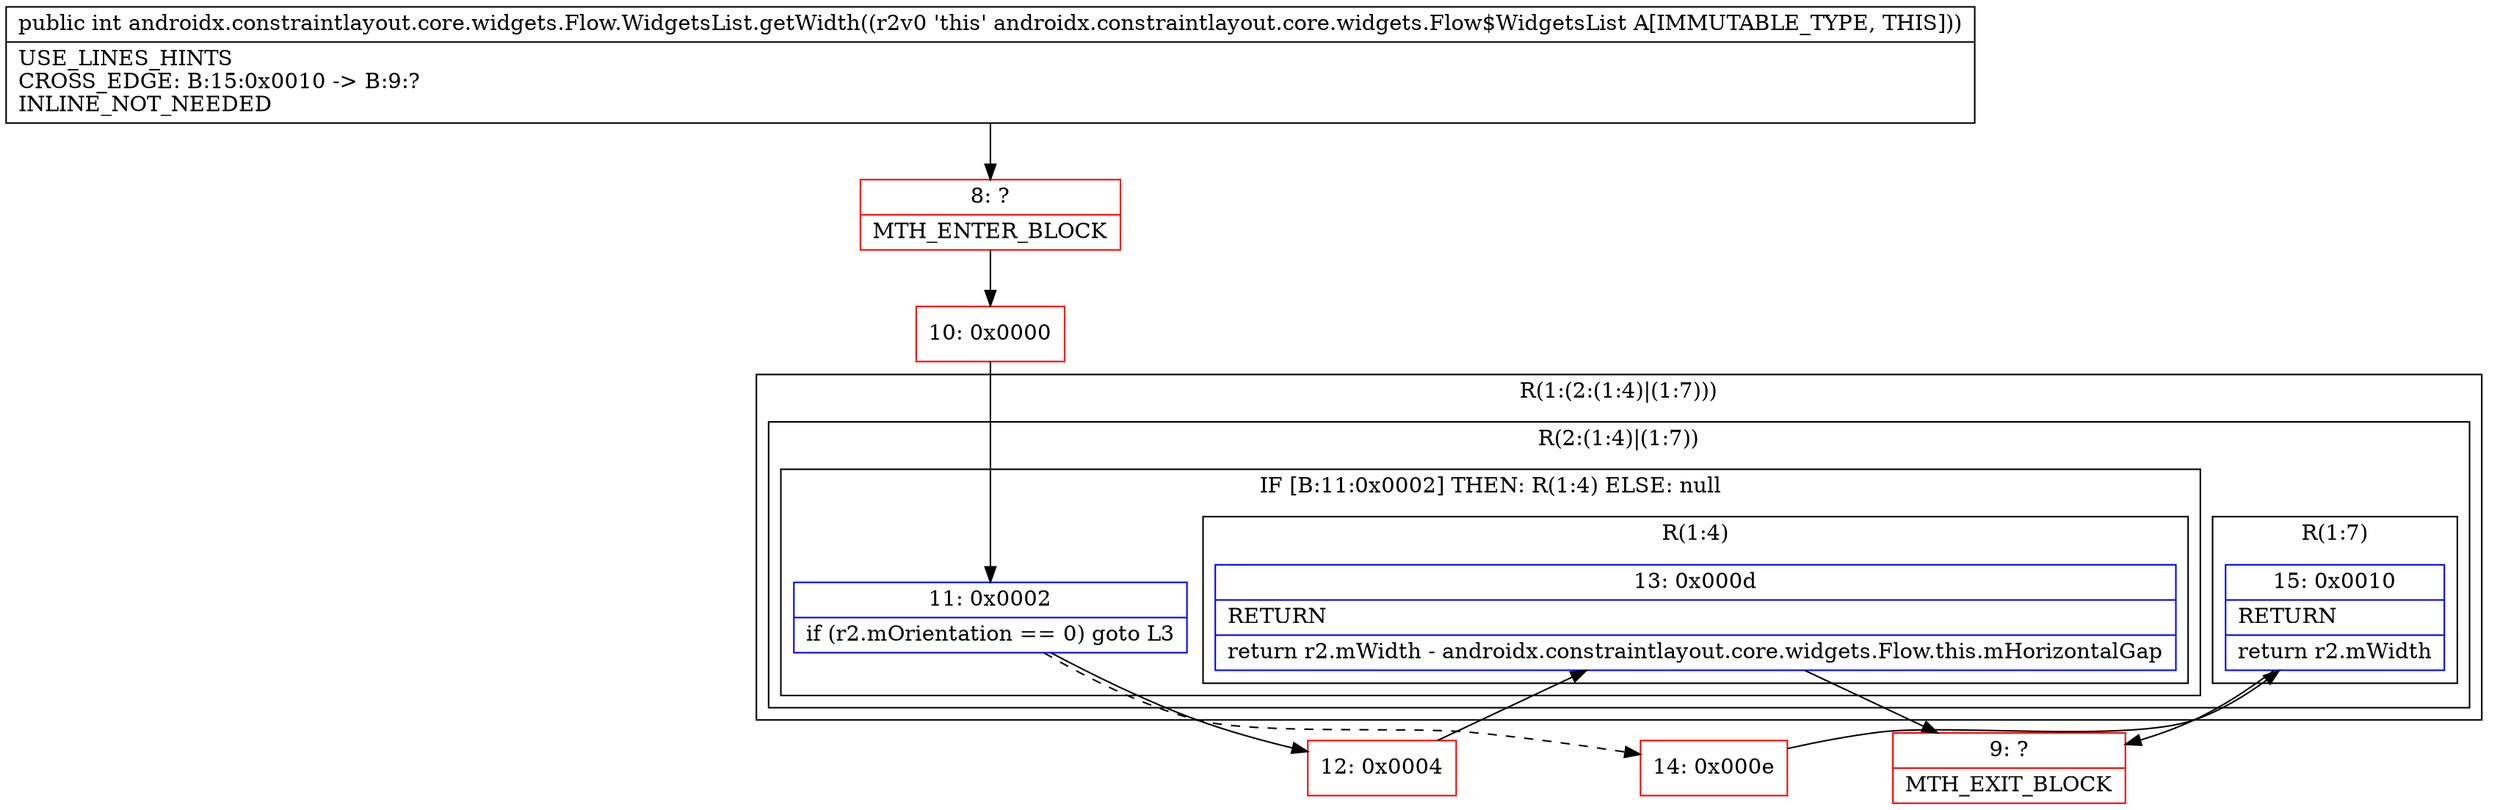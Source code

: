 digraph "CFG forandroidx.constraintlayout.core.widgets.Flow.WidgetsList.getWidth()I" {
subgraph cluster_Region_1275120425 {
label = "R(1:(2:(1:4)|(1:7)))";
node [shape=record,color=blue];
subgraph cluster_Region_2115606537 {
label = "R(2:(1:4)|(1:7))";
node [shape=record,color=blue];
subgraph cluster_IfRegion_1491741256 {
label = "IF [B:11:0x0002] THEN: R(1:4) ELSE: null";
node [shape=record,color=blue];
Node_11 [shape=record,label="{11\:\ 0x0002|if (r2.mOrientation == 0) goto L3\l}"];
subgraph cluster_Region_137443924 {
label = "R(1:4)";
node [shape=record,color=blue];
Node_13 [shape=record,label="{13\:\ 0x000d|RETURN\l|return r2.mWidth \- androidx.constraintlayout.core.widgets.Flow.this.mHorizontalGap\l}"];
}
}
subgraph cluster_Region_1117975032 {
label = "R(1:7)";
node [shape=record,color=blue];
Node_15 [shape=record,label="{15\:\ 0x0010|RETURN\l|return r2.mWidth\l}"];
}
}
}
Node_8 [shape=record,color=red,label="{8\:\ ?|MTH_ENTER_BLOCK\l}"];
Node_10 [shape=record,color=red,label="{10\:\ 0x0000}"];
Node_12 [shape=record,color=red,label="{12\:\ 0x0004}"];
Node_9 [shape=record,color=red,label="{9\:\ ?|MTH_EXIT_BLOCK\l}"];
Node_14 [shape=record,color=red,label="{14\:\ 0x000e}"];
MethodNode[shape=record,label="{public int androidx.constraintlayout.core.widgets.Flow.WidgetsList.getWidth((r2v0 'this' androidx.constraintlayout.core.widgets.Flow$WidgetsList A[IMMUTABLE_TYPE, THIS]))  | USE_LINES_HINTS\lCROSS_EDGE: B:15:0x0010 \-\> B:9:?\lINLINE_NOT_NEEDED\l}"];
MethodNode -> Node_8;Node_11 -> Node_12;
Node_11 -> Node_14[style=dashed];
Node_13 -> Node_9;
Node_15 -> Node_9;
Node_8 -> Node_10;
Node_10 -> Node_11;
Node_12 -> Node_13;
Node_14 -> Node_15;
}

